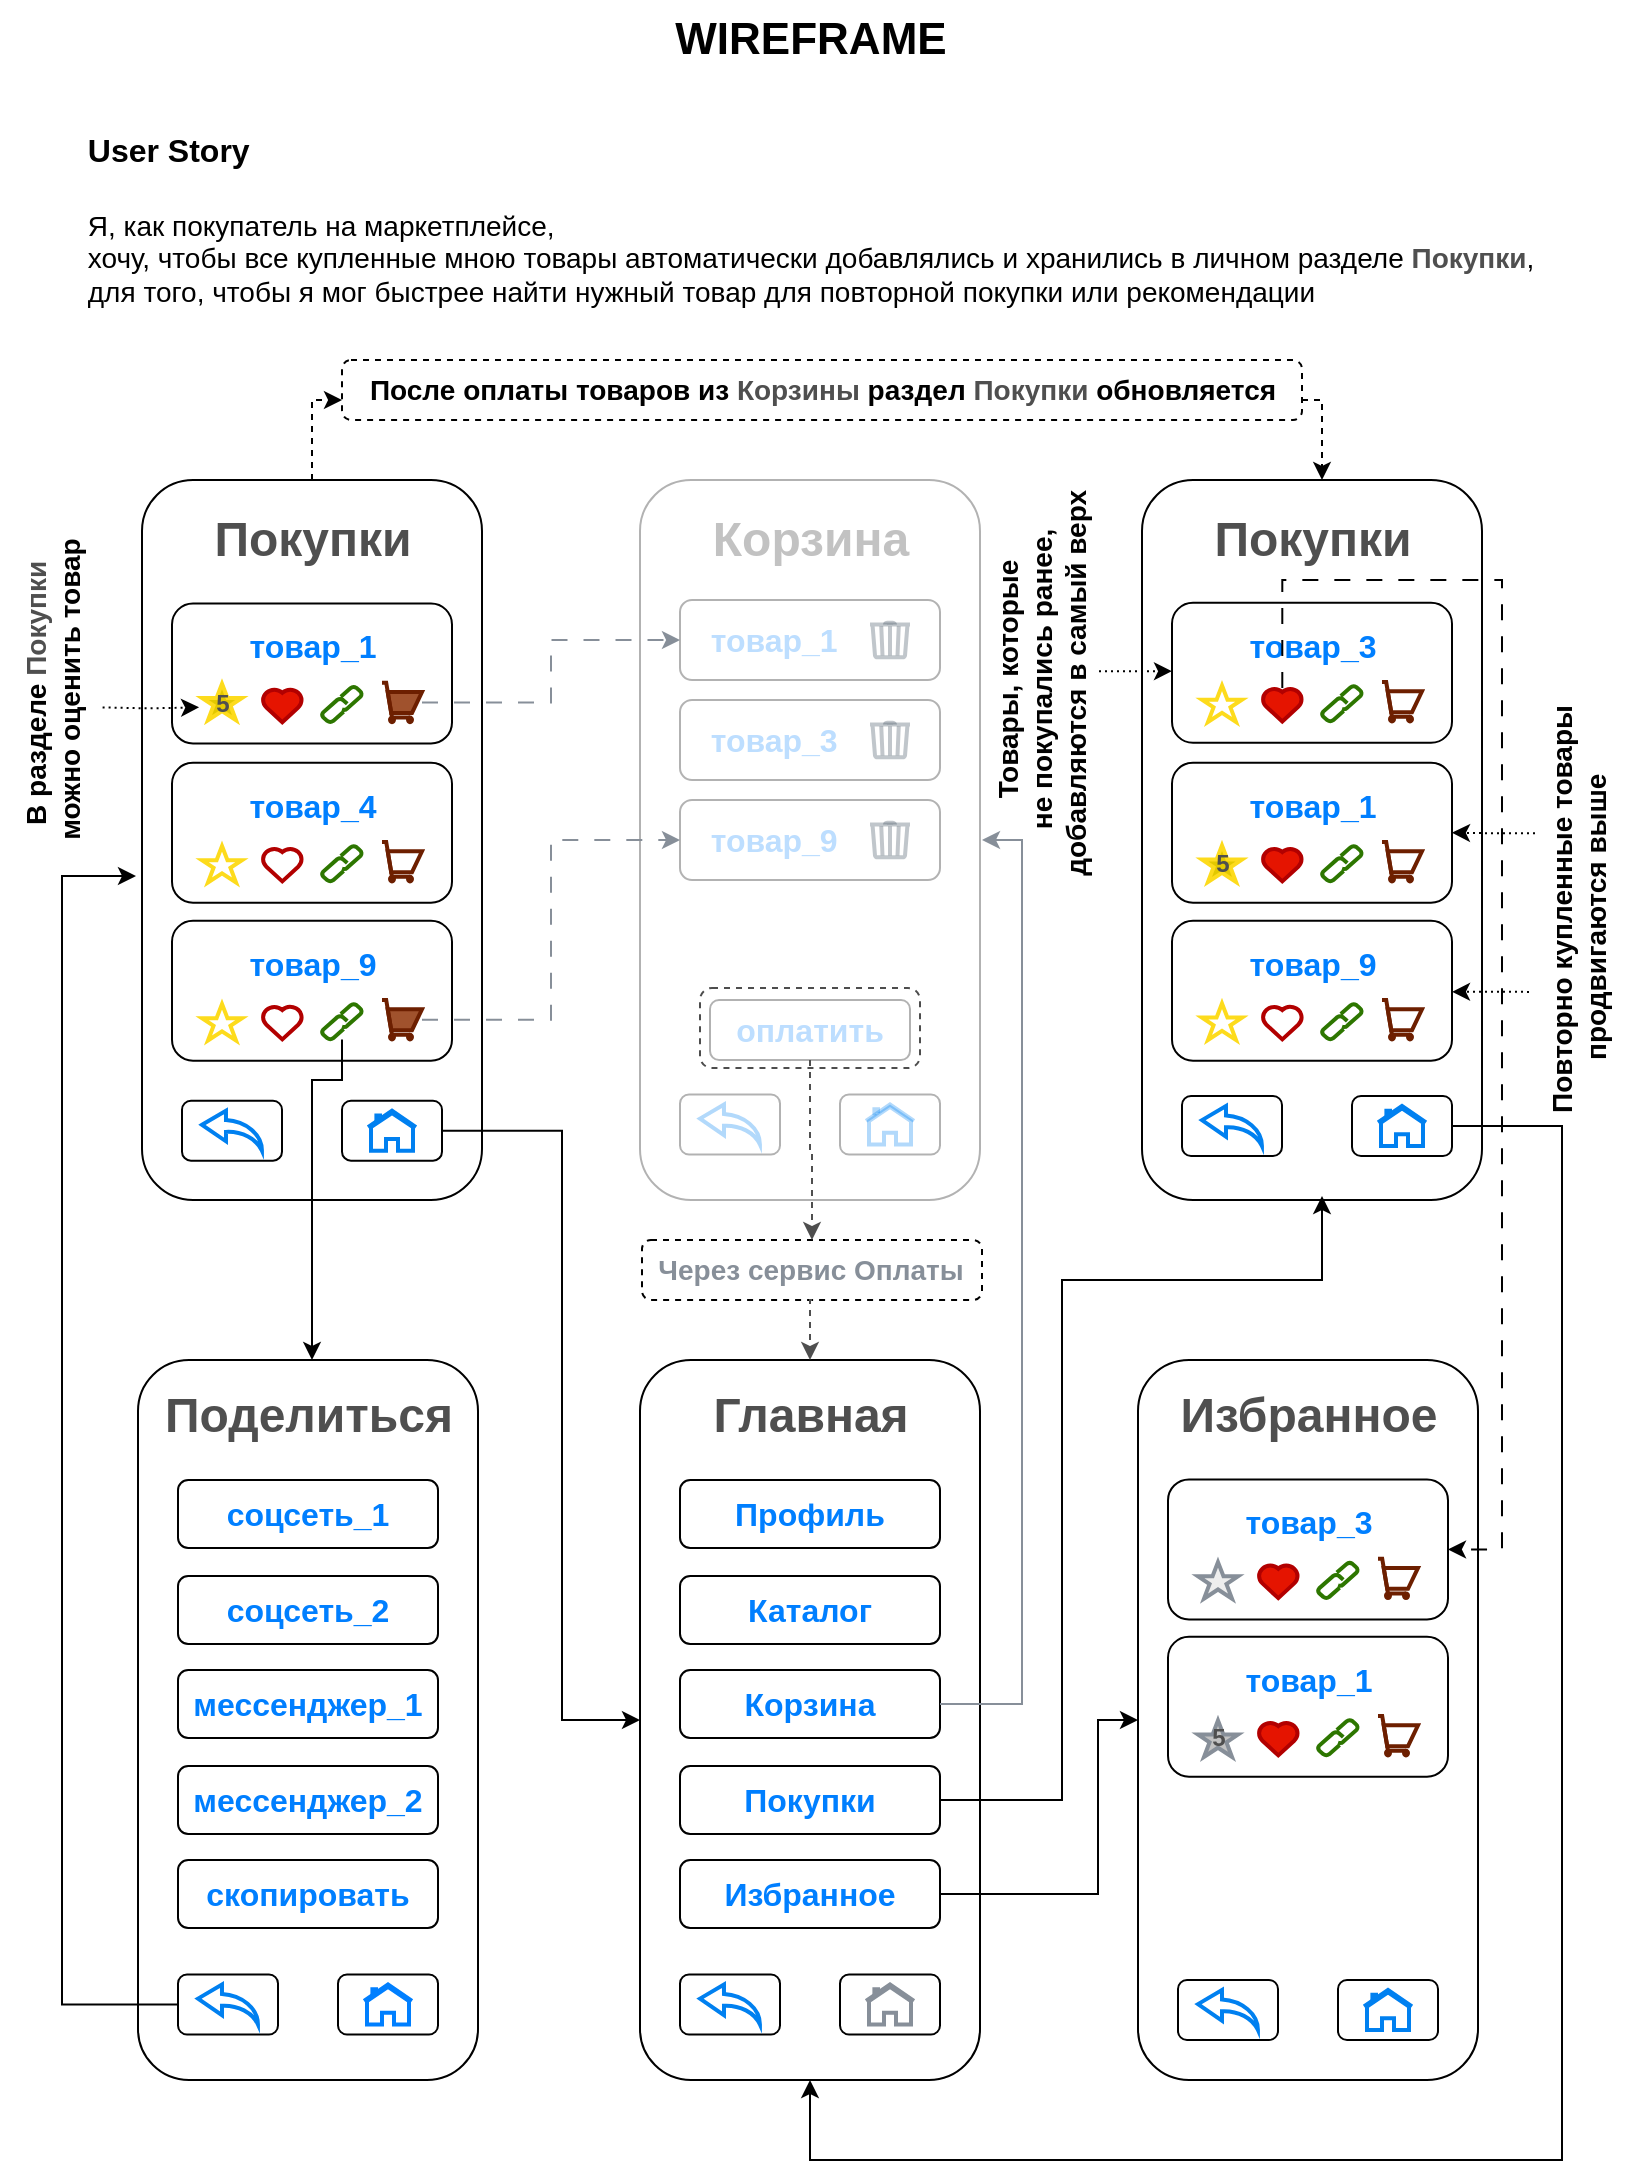 <mxfile version="24.7.17">
  <diagram name="Страница — 1" id="m0oTRbkZFkC00hhJA9YK">
    <mxGraphModel dx="1193" dy="1962" grid="1" gridSize="10" guides="1" tooltips="1" connect="1" arrows="1" fold="1" page="1" pageScale="1" pageWidth="827" pageHeight="1169" math="0" shadow="0">
      <root>
        <mxCell id="0" />
        <mxCell id="1" parent="0" />
        <mxCell id="jrZ7XB1-wAAe-d6OG5qt-242" value="" style="rounded=1;whiteSpace=wrap;html=1;dashed=1;" vertex="1" parent="1">
          <mxGeometry x="330" y="-530" width="170" height="30" as="geometry" />
        </mxCell>
        <mxCell id="1zE7--B8gmnd__9OY-mV-59" value="" style="group;strokeWidth=2;" parent="1" vertex="1" connectable="0">
          <mxGeometry x="80.0" y="-910" width="170" height="360" as="geometry" />
        </mxCell>
        <mxCell id="jrZ7XB1-wAAe-d6OG5qt-86" value="" style="group" vertex="1" connectable="0" parent="1zE7--B8gmnd__9OY-mV-59">
          <mxGeometry width="170" height="360" as="geometry" />
        </mxCell>
        <mxCell id="JTxMD57BZDx9iJpPwKIt-2" value="" style="rounded=1;whiteSpace=wrap;html=1;" parent="jrZ7XB1-wAAe-d6OG5qt-86" vertex="1">
          <mxGeometry width="170" height="360" as="geometry" />
        </mxCell>
        <mxCell id="1zE7--B8gmnd__9OY-mV-63" value="" style="group;" parent="jrZ7XB1-wAAe-d6OG5qt-86" vertex="1" connectable="0">
          <mxGeometry x="15" y="61.38" width="140" height="70.35" as="geometry" />
        </mxCell>
        <mxCell id="jrZ7XB1-wAAe-d6OG5qt-90" value="" style="group" vertex="1" connectable="0" parent="1zE7--B8gmnd__9OY-mV-63">
          <mxGeometry width="140" height="70.35" as="geometry" />
        </mxCell>
        <mxCell id="1zE7--B8gmnd__9OY-mV-64" value="&lt;div&gt;&lt;div&gt;&lt;b style=&quot;font-size: 16px;&quot;&gt;&lt;br&gt;&lt;/b&gt;&lt;/div&gt;&lt;/div&gt;" style="rounded=1;whiteSpace=wrap;html=1;" parent="jrZ7XB1-wAAe-d6OG5qt-90" vertex="1">
          <mxGeometry y="0.35" width="140" height="70.0" as="geometry" />
        </mxCell>
        <mxCell id="1zE7--B8gmnd__9OY-mV-65" value="" style="html=1;verticalLabelPosition=bottom;align=center;labelBackgroundColor=#ffffff;verticalAlign=top;strokeWidth=2;strokeColor=#6D1F00;shadow=0;dashed=0;shape=mxgraph.ios7.icons.shopping_cart;fillColor=#a0522d;fontColor=#ffffff;" parent="jrZ7XB1-wAAe-d6OG5qt-90" vertex="1">
          <mxGeometry x="105" y="40.0" width="20" height="19.7" as="geometry" />
        </mxCell>
        <mxCell id="1zE7--B8gmnd__9OY-mV-66" value="" style="html=1;verticalLabelPosition=bottom;align=center;labelBackgroundColor=#ffffff;verticalAlign=top;strokeWidth=2;strokeColor=#B20000;shadow=0;dashed=0;shape=mxgraph.ios7.icons.heart;fillColor=#e51400;fontColor=#ffffff;" parent="jrZ7XB1-wAAe-d6OG5qt-90" vertex="1">
          <mxGeometry x="45" y="42.95" width="20.3" height="16.75" as="geometry" />
        </mxCell>
        <mxCell id="1zE7--B8gmnd__9OY-mV-67" value="" style="html=1;verticalLabelPosition=bottom;align=center;labelBackgroundColor=#ffffff;verticalAlign=top;strokeWidth=2;strokeColor=#2D7600;shadow=0;dashed=0;shape=mxgraph.ios7.icons.link;fillColor=#60a917;fontColor=#ffffff;" parent="jrZ7XB1-wAAe-d6OG5qt-90" vertex="1">
          <mxGeometry x="75" y="41.98" width="20" height="17.72" as="geometry" />
        </mxCell>
        <mxCell id="1zE7--B8gmnd__9OY-mV-68" value="" style="html=1;verticalLabelPosition=bottom;align=center;labelBackgroundColor=#ffffff;verticalAlign=top;strokeWidth=2;strokeColor=#fddb1c;shadow=0;dashed=0;shape=mxgraph.ios7.icons.star;fillColor=#e3c800;fontColor=#000000;" parent="jrZ7XB1-wAAe-d6OG5qt-90" vertex="1">
          <mxGeometry x="15" y="40.47" width="20" height="18.26" as="geometry" />
        </mxCell>
        <mxCell id="1zE7--B8gmnd__9OY-mV-69" value="&lt;font color=&quot;#007fff&quot; style=&quot;font-size: 16px;&quot;&gt;товар_1&lt;/font&gt;" style="text;strokeColor=none;fillColor=none;html=1;fontSize=24;fontStyle=1;verticalAlign=middle;align=center;" parent="jrZ7XB1-wAAe-d6OG5qt-90" vertex="1">
          <mxGeometry x="20" width="100" height="40.0" as="geometry" />
        </mxCell>
        <mxCell id="jrZ7XB1-wAAe-d6OG5qt-179" value="&lt;b&gt;&lt;font color=&quot;#4f4f4f&quot;&gt;5&lt;/font&gt;&lt;/b&gt;" style="text;html=1;align=center;verticalAlign=middle;resizable=0;points=[];autosize=1;strokeColor=none;fillColor=none;" vertex="1" parent="jrZ7XB1-wAAe-d6OG5qt-90">
          <mxGeometry x="10.0" y="35.84" width="30" height="30" as="geometry" />
        </mxCell>
        <mxCell id="1zE7--B8gmnd__9OY-mV-49" value="&lt;font color=&quot;#4f4f4f&quot;&gt;Покупки&lt;/font&gt;" style="text;strokeColor=none;fillColor=none;html=1;fontSize=24;fontStyle=1;verticalAlign=middle;align=center;" parent="jrZ7XB1-wAAe-d6OG5qt-86" vertex="1">
          <mxGeometry x="35" y="10" width="100" height="40" as="geometry" />
        </mxCell>
        <mxCell id="1zE7--B8gmnd__9OY-mV-71" value="" style="group;" parent="jrZ7XB1-wAAe-d6OG5qt-86" vertex="1" connectable="0">
          <mxGeometry x="15" y="141" width="140" height="70.35" as="geometry" />
        </mxCell>
        <mxCell id="1zE7--B8gmnd__9OY-mV-72" value="&lt;div&gt;&lt;div&gt;&lt;b style=&quot;font-size: 16px;&quot;&gt;&lt;br&gt;&lt;/b&gt;&lt;/div&gt;&lt;/div&gt;" style="rounded=1;whiteSpace=wrap;html=1;" parent="1zE7--B8gmnd__9OY-mV-71" vertex="1">
          <mxGeometry y="0.35" width="140" height="70.0" as="geometry" />
        </mxCell>
        <mxCell id="1zE7--B8gmnd__9OY-mV-73" value="" style="html=1;verticalLabelPosition=bottom;align=center;labelBackgroundColor=#ffffff;verticalAlign=top;strokeWidth=2;strokeColor=#6D1F00;shadow=0;dashed=0;shape=mxgraph.ios7.icons.shopping_cart;fillColor=none;fontColor=#ffffff;" parent="1zE7--B8gmnd__9OY-mV-71" vertex="1">
          <mxGeometry x="105" y="40.0" width="20" height="19.7" as="geometry" />
        </mxCell>
        <mxCell id="1zE7--B8gmnd__9OY-mV-74" value="" style="html=1;verticalLabelPosition=bottom;align=center;labelBackgroundColor=#ffffff;verticalAlign=top;strokeWidth=2;strokeColor=#B20000;shadow=0;dashed=0;shape=mxgraph.ios7.icons.heart;fillColor=none;fontColor=#ffffff;" parent="1zE7--B8gmnd__9OY-mV-71" vertex="1">
          <mxGeometry x="45" y="42.95" width="20.3" height="16.75" as="geometry" />
        </mxCell>
        <mxCell id="1zE7--B8gmnd__9OY-mV-75" value="" style="html=1;verticalLabelPosition=bottom;align=center;labelBackgroundColor=#ffffff;verticalAlign=top;strokeWidth=2;strokeColor=#2D7600;shadow=0;dashed=0;shape=mxgraph.ios7.icons.link;fillColor=#60a917;fontColor=#ffffff;" parent="1zE7--B8gmnd__9OY-mV-71" vertex="1">
          <mxGeometry x="75" y="41.98" width="20" height="17.72" as="geometry" />
        </mxCell>
        <mxCell id="1zE7--B8gmnd__9OY-mV-77" value="&lt;font color=&quot;#007fff&quot; style=&quot;font-size: 16px;&quot;&gt;товар_4&lt;/font&gt;" style="text;strokeColor=none;fillColor=none;html=1;fontSize=24;fontStyle=1;verticalAlign=middle;align=center;" parent="1zE7--B8gmnd__9OY-mV-71" vertex="1">
          <mxGeometry x="20" width="100" height="40.0" as="geometry" />
        </mxCell>
        <mxCell id="1zE7--B8gmnd__9OY-mV-139" value="" style="html=1;verticalLabelPosition=bottom;align=center;labelBackgroundColor=#ffffff;verticalAlign=top;strokeWidth=2;strokeColor=#fddb1c;shadow=0;dashed=0;shape=mxgraph.ios7.icons.star;fillColor=none;fontColor=#000000;" parent="1zE7--B8gmnd__9OY-mV-71" vertex="1">
          <mxGeometry x="15" y="41.98" width="20" height="18.26" as="geometry" />
        </mxCell>
        <mxCell id="1zE7--B8gmnd__9OY-mV-182" value="" style="group;" parent="jrZ7XB1-wAAe-d6OG5qt-86" vertex="1" connectable="0">
          <mxGeometry x="15" y="220" width="140" height="70.35" as="geometry" />
        </mxCell>
        <mxCell id="1zE7--B8gmnd__9OY-mV-183" value="&lt;div&gt;&lt;div&gt;&lt;b style=&quot;font-size: 16px;&quot;&gt;&lt;br&gt;&lt;/b&gt;&lt;/div&gt;&lt;/div&gt;" style="rounded=1;whiteSpace=wrap;html=1;" parent="1zE7--B8gmnd__9OY-mV-182" vertex="1">
          <mxGeometry y="0.35" width="140" height="70.0" as="geometry" />
        </mxCell>
        <mxCell id="1zE7--B8gmnd__9OY-mV-184" value="" style="html=1;verticalLabelPosition=bottom;align=center;labelBackgroundColor=#ffffff;verticalAlign=top;strokeWidth=2;strokeColor=#6D1F00;shadow=0;dashed=0;shape=mxgraph.ios7.icons.shopping_cart;fillColor=#a0522d;fontColor=#ffffff;" parent="1zE7--B8gmnd__9OY-mV-182" vertex="1">
          <mxGeometry x="105" y="40.0" width="20" height="19.7" as="geometry" />
        </mxCell>
        <mxCell id="1zE7--B8gmnd__9OY-mV-185" value="" style="html=1;verticalLabelPosition=bottom;align=center;labelBackgroundColor=#ffffff;verticalAlign=top;strokeWidth=2;strokeColor=#B20000;shadow=0;dashed=0;shape=mxgraph.ios7.icons.heart;fillColor=none;fontColor=#ffffff;" parent="1zE7--B8gmnd__9OY-mV-182" vertex="1">
          <mxGeometry x="45" y="42.95" width="20.3" height="16.75" as="geometry" />
        </mxCell>
        <mxCell id="1zE7--B8gmnd__9OY-mV-186" value="" style="html=1;verticalLabelPosition=bottom;align=center;labelBackgroundColor=#ffffff;verticalAlign=top;strokeWidth=2;strokeColor=#2D7600;shadow=0;dashed=0;shape=mxgraph.ios7.icons.link;fillColor=#60a917;fontColor=#ffffff;gradientColor=none;" parent="1zE7--B8gmnd__9OY-mV-182" vertex="1">
          <mxGeometry x="75" y="41.98" width="20" height="17.72" as="geometry" />
        </mxCell>
        <mxCell id="1zE7--B8gmnd__9OY-mV-187" value="&lt;font color=&quot;#007fff&quot; style=&quot;font-size: 16px;&quot;&gt;товар_9&lt;/font&gt;" style="text;strokeColor=none;fillColor=none;html=1;fontSize=24;fontStyle=1;verticalAlign=middle;align=center;" parent="1zE7--B8gmnd__9OY-mV-182" vertex="1">
          <mxGeometry x="20" width="100" height="40.0" as="geometry" />
        </mxCell>
        <mxCell id="1zE7--B8gmnd__9OY-mV-188" value="" style="html=1;verticalLabelPosition=bottom;align=center;labelBackgroundColor=#ffffff;verticalAlign=top;strokeWidth=2;strokeColor=#fddb1c;shadow=0;dashed=0;shape=mxgraph.ios7.icons.star;fillColor=none;fontColor=#000000;" parent="1zE7--B8gmnd__9OY-mV-182" vertex="1">
          <mxGeometry x="15" y="41.98" width="20" height="18.26" as="geometry" />
        </mxCell>
        <mxCell id="1zE7--B8gmnd__9OY-mV-53" value="" style="group;" parent="jrZ7XB1-wAAe-d6OG5qt-86" vertex="1" connectable="0">
          <mxGeometry x="20.0" y="300.35" width="50" height="40" as="geometry" />
        </mxCell>
        <mxCell id="1zE7--B8gmnd__9OY-mV-54" value="" style="rounded=1;whiteSpace=wrap;html=1;" parent="1zE7--B8gmnd__9OY-mV-53" vertex="1">
          <mxGeometry y="10" width="50" height="30" as="geometry" />
        </mxCell>
        <mxCell id="1zE7--B8gmnd__9OY-mV-55" value="" style="html=1;verticalLabelPosition=bottom;align=center;labelBackgroundColor=#ffffff;verticalAlign=top;strokeWidth=2;strokeColor=#0080F0;shadow=0;dashed=0;shape=mxgraph.ios7.icons.back;" parent="1zE7--B8gmnd__9OY-mV-53" vertex="1">
          <mxGeometry x="10" y="15" width="30" height="20" as="geometry" />
        </mxCell>
        <mxCell id="1zE7--B8gmnd__9OY-mV-56" value="" style="group;" parent="jrZ7XB1-wAAe-d6OG5qt-86" vertex="1" connectable="0">
          <mxGeometry x="100.0" y="300.35" width="50" height="40" as="geometry" />
        </mxCell>
        <mxCell id="1zE7--B8gmnd__9OY-mV-57" value="" style="rounded=1;whiteSpace=wrap;html=1;" parent="1zE7--B8gmnd__9OY-mV-56" vertex="1">
          <mxGeometry y="10" width="50" height="30" as="geometry" />
        </mxCell>
        <mxCell id="1zE7--B8gmnd__9OY-mV-58" value="" style="html=1;verticalLabelPosition=bottom;align=center;labelBackgroundColor=#ffffff;verticalAlign=top;strokeWidth=2;strokeColor=#0080F0;shadow=0;dashed=0;shape=mxgraph.ios7.icons.home;" parent="1zE7--B8gmnd__9OY-mV-56" vertex="1">
          <mxGeometry x="13" y="15" width="24" height="20" as="geometry" />
        </mxCell>
        <mxCell id="1zE7--B8gmnd__9OY-mV-79" value="" style="group;strokeWidth=2;" parent="1" vertex="1" connectable="0">
          <mxGeometry x="578" y="-470" width="170" height="360" as="geometry" />
        </mxCell>
        <mxCell id="1zE7--B8gmnd__9OY-mV-80" value="" style="rounded=1;whiteSpace=wrap;html=1;" parent="1zE7--B8gmnd__9OY-mV-79" vertex="1">
          <mxGeometry width="170" height="360" as="geometry" />
        </mxCell>
        <mxCell id="1zE7--B8gmnd__9OY-mV-88" value="&lt;font color=&quot;#4f4f4f&quot;&gt;Избранное&lt;/font&gt;" style="text;strokeColor=none;fillColor=none;html=1;fontSize=24;fontStyle=1;verticalAlign=middle;align=center;" parent="1zE7--B8gmnd__9OY-mV-79" vertex="1">
          <mxGeometry x="35" y="8" width="100" height="40" as="geometry" />
        </mxCell>
        <mxCell id="1zE7--B8gmnd__9OY-mV-96" value="" style="group" parent="1zE7--B8gmnd__9OY-mV-79" vertex="1" connectable="0">
          <mxGeometry x="20" y="300" width="50" height="40" as="geometry" />
        </mxCell>
        <mxCell id="1zE7--B8gmnd__9OY-mV-97" value="" style="rounded=1;whiteSpace=wrap;html=1;" parent="1zE7--B8gmnd__9OY-mV-96" vertex="1">
          <mxGeometry y="10" width="50" height="30" as="geometry" />
        </mxCell>
        <mxCell id="1zE7--B8gmnd__9OY-mV-98" value="" style="html=1;verticalLabelPosition=bottom;align=center;labelBackgroundColor=#ffffff;verticalAlign=top;strokeWidth=2;strokeColor=#0080F0;shadow=0;dashed=0;shape=mxgraph.ios7.icons.back;" parent="1zE7--B8gmnd__9OY-mV-96" vertex="1">
          <mxGeometry x="10" y="15" width="30" height="20" as="geometry" />
        </mxCell>
        <mxCell id="1zE7--B8gmnd__9OY-mV-99" value="" style="group" parent="1zE7--B8gmnd__9OY-mV-79" vertex="1" connectable="0">
          <mxGeometry x="100" y="300" width="50" height="40" as="geometry" />
        </mxCell>
        <mxCell id="1zE7--B8gmnd__9OY-mV-100" value="" style="rounded=1;whiteSpace=wrap;html=1;" parent="1zE7--B8gmnd__9OY-mV-99" vertex="1">
          <mxGeometry y="10" width="50" height="30" as="geometry" />
        </mxCell>
        <mxCell id="1zE7--B8gmnd__9OY-mV-101" value="" style="html=1;verticalLabelPosition=bottom;align=center;labelBackgroundColor=#ffffff;verticalAlign=top;strokeWidth=2;strokeColor=#0080F0;shadow=0;dashed=0;shape=mxgraph.ios7.icons.home;" parent="1zE7--B8gmnd__9OY-mV-99" vertex="1">
          <mxGeometry x="13" y="15" width="24" height="20" as="geometry" />
        </mxCell>
        <mxCell id="1zE7--B8gmnd__9OY-mV-149" value="" style="group" parent="1zE7--B8gmnd__9OY-mV-79" vertex="1" connectable="0">
          <mxGeometry x="15" y="59.35" width="140" height="70.35" as="geometry" />
        </mxCell>
        <mxCell id="1zE7--B8gmnd__9OY-mV-150" value="&lt;div&gt;&lt;div&gt;&lt;b style=&quot;font-size: 16px;&quot;&gt;&lt;br&gt;&lt;/b&gt;&lt;/div&gt;&lt;/div&gt;" style="rounded=1;whiteSpace=wrap;html=1;" parent="1zE7--B8gmnd__9OY-mV-149" vertex="1">
          <mxGeometry y="0.35" width="140" height="70.0" as="geometry" />
        </mxCell>
        <mxCell id="1zE7--B8gmnd__9OY-mV-151" value="" style="html=1;verticalLabelPosition=bottom;align=center;labelBackgroundColor=#ffffff;verticalAlign=top;strokeWidth=2;strokeColor=#6D1F00;shadow=0;dashed=0;shape=mxgraph.ios7.icons.shopping_cart;fillColor=none;fontColor=#ffffff;" parent="1zE7--B8gmnd__9OY-mV-149" vertex="1">
          <mxGeometry x="105" y="40.0" width="20" height="19.7" as="geometry" />
        </mxCell>
        <mxCell id="1zE7--B8gmnd__9OY-mV-152" value="" style="html=1;verticalLabelPosition=bottom;align=center;labelBackgroundColor=#ffffff;verticalAlign=top;strokeWidth=2;strokeColor=#B20000;shadow=0;dashed=0;shape=mxgraph.ios7.icons.heart;fillColor=#e51400;fontColor=#ffffff;" parent="1zE7--B8gmnd__9OY-mV-149" vertex="1">
          <mxGeometry x="45" y="42.95" width="20.3" height="16.75" as="geometry" />
        </mxCell>
        <mxCell id="1zE7--B8gmnd__9OY-mV-153" value="" style="html=1;verticalLabelPosition=bottom;align=center;labelBackgroundColor=#ffffff;verticalAlign=top;strokeWidth=2;strokeColor=#2D7600;shadow=0;dashed=0;shape=mxgraph.ios7.icons.link;fillColor=#60a917;fontColor=#ffffff;" parent="1zE7--B8gmnd__9OY-mV-149" vertex="1">
          <mxGeometry x="75" y="41.98" width="20" height="17.72" as="geometry" />
        </mxCell>
        <mxCell id="1zE7--B8gmnd__9OY-mV-154" value="&lt;font color=&quot;#007fff&quot; style=&quot;font-size: 16px;&quot;&gt;товар_3&lt;/font&gt;" style="text;strokeColor=none;fillColor=none;html=1;fontSize=24;fontStyle=1;verticalAlign=middle;align=center;" parent="1zE7--B8gmnd__9OY-mV-149" vertex="1">
          <mxGeometry x="20" width="100" height="40.0" as="geometry" />
        </mxCell>
        <mxCell id="1zE7--B8gmnd__9OY-mV-155" value="" style="html=1;verticalLabelPosition=bottom;align=center;labelBackgroundColor=#ffffff;verticalAlign=top;strokeWidth=2;strokeColor=#878F99;shadow=0;dashed=0;shape=mxgraph.ios7.icons.star;fillColor=#eeeeee;" parent="1zE7--B8gmnd__9OY-mV-149" vertex="1">
          <mxGeometry x="15" y="41.71" width="20" height="18.26" as="geometry" />
        </mxCell>
        <mxCell id="jrZ7XB1-wAAe-d6OG5qt-44" value="" style="group" vertex="1" connectable="0" parent="1zE7--B8gmnd__9OY-mV-79">
          <mxGeometry x="15" y="138" width="140" height="70.35" as="geometry" />
        </mxCell>
        <mxCell id="jrZ7XB1-wAAe-d6OG5qt-45" value="&lt;div&gt;&lt;div&gt;&lt;b style=&quot;font-size: 16px;&quot;&gt;&lt;br&gt;&lt;/b&gt;&lt;/div&gt;&lt;/div&gt;" style="rounded=1;whiteSpace=wrap;html=1;" vertex="1" parent="jrZ7XB1-wAAe-d6OG5qt-44">
          <mxGeometry y="0.35" width="140" height="70.0" as="geometry" />
        </mxCell>
        <mxCell id="jrZ7XB1-wAAe-d6OG5qt-46" value="" style="html=1;verticalLabelPosition=bottom;align=center;labelBackgroundColor=#ffffff;verticalAlign=top;strokeWidth=2;strokeColor=#6D1F00;shadow=0;dashed=0;shape=mxgraph.ios7.icons.shopping_cart;fillColor=none;fontColor=#ffffff;" vertex="1" parent="jrZ7XB1-wAAe-d6OG5qt-44">
          <mxGeometry x="105" y="40.0" width="20" height="19.7" as="geometry" />
        </mxCell>
        <mxCell id="jrZ7XB1-wAAe-d6OG5qt-47" value="" style="html=1;verticalLabelPosition=bottom;align=center;labelBackgroundColor=#ffffff;verticalAlign=top;strokeWidth=2;strokeColor=#B20000;shadow=0;dashed=0;shape=mxgraph.ios7.icons.heart;fillColor=#e51400;fontColor=#ffffff;" vertex="1" parent="jrZ7XB1-wAAe-d6OG5qt-44">
          <mxGeometry x="45" y="42.95" width="20.3" height="16.75" as="geometry" />
        </mxCell>
        <mxCell id="jrZ7XB1-wAAe-d6OG5qt-48" value="" style="html=1;verticalLabelPosition=bottom;align=center;labelBackgroundColor=#ffffff;verticalAlign=top;strokeWidth=2;strokeColor=#2D7600;shadow=0;dashed=0;shape=mxgraph.ios7.icons.link;fillColor=#60a917;fontColor=#ffffff;" vertex="1" parent="jrZ7XB1-wAAe-d6OG5qt-44">
          <mxGeometry x="75" y="41.98" width="20" height="17.72" as="geometry" />
        </mxCell>
        <mxCell id="jrZ7XB1-wAAe-d6OG5qt-49" value="&lt;font color=&quot;#007fff&quot; style=&quot;font-size: 16px;&quot;&gt;товар_1&lt;/font&gt;" style="text;strokeColor=none;fillColor=none;html=1;fontSize=24;fontStyle=1;verticalAlign=middle;align=center;" vertex="1" parent="jrZ7XB1-wAAe-d6OG5qt-44">
          <mxGeometry x="20" width="100" height="40.0" as="geometry" />
        </mxCell>
        <mxCell id="jrZ7XB1-wAAe-d6OG5qt-56" value="" style="html=1;verticalLabelPosition=bottom;align=center;labelBackgroundColor=#ffffff;verticalAlign=top;strokeWidth=2;strokeColor=#878F99;shadow=0;dashed=0;shape=mxgraph.ios7.icons.star;fillColor=#C2C2C2;" vertex="1" parent="jrZ7XB1-wAAe-d6OG5qt-44">
          <mxGeometry x="15" y="42.2" width="20" height="18.26" as="geometry" />
        </mxCell>
        <mxCell id="jrZ7XB1-wAAe-d6OG5qt-184" value="&lt;b&gt;&lt;font color=&quot;#4f4f4f&quot;&gt;5&lt;/font&gt;&lt;/b&gt;" style="text;html=1;align=center;verticalAlign=middle;resizable=0;points=[];autosize=1;strokeColor=none;fillColor=none;" vertex="1" parent="jrZ7XB1-wAAe-d6OG5qt-44">
          <mxGeometry x="10" y="36.33" width="30" height="30" as="geometry" />
        </mxCell>
        <mxCell id="1zE7--B8gmnd__9OY-mV-116" value="" style="group;strokeWidth=2;" parent="1" vertex="1" connectable="0">
          <mxGeometry x="580.0" y="-910" width="170" height="360" as="geometry" />
        </mxCell>
        <mxCell id="1zE7--B8gmnd__9OY-mV-117" value="" style="rounded=1;whiteSpace=wrap;html=1;" parent="1zE7--B8gmnd__9OY-mV-116" vertex="1">
          <mxGeometry width="170" height="360" as="geometry" />
        </mxCell>
        <mxCell id="1zE7--B8gmnd__9OY-mV-118" value="" style="group" parent="1zE7--B8gmnd__9OY-mV-116" vertex="1" connectable="0">
          <mxGeometry x="15" y="141" width="140" height="70.35" as="geometry" />
        </mxCell>
        <mxCell id="1zE7--B8gmnd__9OY-mV-119" value="&lt;div&gt;&lt;div&gt;&lt;b style=&quot;font-size: 16px;&quot;&gt;&lt;br&gt;&lt;/b&gt;&lt;/div&gt;&lt;/div&gt;" style="rounded=1;whiteSpace=wrap;html=1;" parent="1zE7--B8gmnd__9OY-mV-118" vertex="1">
          <mxGeometry y="0.35" width="140" height="70.0" as="geometry" />
        </mxCell>
        <mxCell id="1zE7--B8gmnd__9OY-mV-120" value="" style="html=1;verticalLabelPosition=bottom;align=center;labelBackgroundColor=#ffffff;verticalAlign=top;strokeWidth=2;strokeColor=#6D1F00;shadow=0;dashed=0;shape=mxgraph.ios7.icons.shopping_cart;fillColor=none;fontColor=#ffffff;" parent="1zE7--B8gmnd__9OY-mV-118" vertex="1">
          <mxGeometry x="105" y="40.0" width="20" height="19.7" as="geometry" />
        </mxCell>
        <mxCell id="1zE7--B8gmnd__9OY-mV-121" value="" style="html=1;verticalLabelPosition=bottom;align=center;labelBackgroundColor=#ffffff;verticalAlign=top;strokeWidth=2;strokeColor=#B20000;shadow=0;dashed=0;shape=mxgraph.ios7.icons.heart;fillColor=#e51400;fontColor=#ffffff;" parent="1zE7--B8gmnd__9OY-mV-118" vertex="1">
          <mxGeometry x="45" y="42.95" width="20.3" height="16.75" as="geometry" />
        </mxCell>
        <mxCell id="1zE7--B8gmnd__9OY-mV-122" value="" style="html=1;verticalLabelPosition=bottom;align=center;labelBackgroundColor=#ffffff;verticalAlign=top;strokeWidth=2;strokeColor=#2D7600;shadow=0;dashed=0;shape=mxgraph.ios7.icons.link;fillColor=#60a917;fontColor=#ffffff;" parent="1zE7--B8gmnd__9OY-mV-118" vertex="1">
          <mxGeometry x="75" y="41.98" width="20" height="17.72" as="geometry" />
        </mxCell>
        <mxCell id="1zE7--B8gmnd__9OY-mV-124" value="&lt;font color=&quot;#007fff&quot; style=&quot;font-size: 16px;&quot;&gt;товар_1&lt;/font&gt;" style="text;strokeColor=none;fillColor=none;html=1;fontSize=24;fontStyle=1;verticalAlign=middle;align=center;" parent="1zE7--B8gmnd__9OY-mV-118" vertex="1">
          <mxGeometry x="20" width="100" height="40.0" as="geometry" />
        </mxCell>
        <mxCell id="1zE7--B8gmnd__9OY-mV-140" value="" style="html=1;verticalLabelPosition=bottom;align=center;labelBackgroundColor=#ffffff;verticalAlign=top;strokeWidth=2;strokeColor=#fddb1c;shadow=0;dashed=0;shape=mxgraph.ios7.icons.star;fillColor=#e3c800;fontColor=#000000;" parent="1zE7--B8gmnd__9OY-mV-118" vertex="1">
          <mxGeometry x="15" y="41.71" width="20" height="18.26" as="geometry" />
        </mxCell>
        <mxCell id="jrZ7XB1-wAAe-d6OG5qt-185" value="&lt;b&gt;&lt;font color=&quot;#4f4f4f&quot;&gt;5&lt;/font&gt;&lt;/b&gt;" style="text;html=1;align=center;verticalAlign=middle;resizable=0;points=[];autosize=1;strokeColor=none;fillColor=none;" vertex="1" parent="1zE7--B8gmnd__9OY-mV-118">
          <mxGeometry x="10.0" y="36.33" width="30" height="30" as="geometry" />
        </mxCell>
        <mxCell id="1zE7--B8gmnd__9OY-mV-125" value="&lt;font color=&quot;#4f4f4f&quot;&gt;Покупки&lt;/font&gt;" style="text;strokeColor=none;fillColor=none;html=1;fontSize=24;fontStyle=1;verticalAlign=middle;align=center;" parent="1zE7--B8gmnd__9OY-mV-116" vertex="1">
          <mxGeometry x="35" y="10" width="100" height="40" as="geometry" />
        </mxCell>
        <mxCell id="1zE7--B8gmnd__9OY-mV-126" value="" style="group" parent="1zE7--B8gmnd__9OY-mV-116" vertex="1" connectable="0">
          <mxGeometry x="15" y="220" width="140" height="70.35" as="geometry" />
        </mxCell>
        <mxCell id="1zE7--B8gmnd__9OY-mV-127" value="&lt;div&gt;&lt;div&gt;&lt;b style=&quot;font-size: 16px;&quot;&gt;&lt;br&gt;&lt;/b&gt;&lt;/div&gt;&lt;/div&gt;" style="rounded=1;whiteSpace=wrap;html=1;" parent="1zE7--B8gmnd__9OY-mV-126" vertex="1">
          <mxGeometry y="0.35" width="140" height="70.0" as="geometry" />
        </mxCell>
        <mxCell id="1zE7--B8gmnd__9OY-mV-128" value="" style="html=1;verticalLabelPosition=bottom;align=center;labelBackgroundColor=#ffffff;verticalAlign=top;strokeWidth=2;strokeColor=#6D1F00;shadow=0;dashed=0;shape=mxgraph.ios7.icons.shopping_cart;fillColor=none;fontColor=#ffffff;" parent="1zE7--B8gmnd__9OY-mV-126" vertex="1">
          <mxGeometry x="105" y="40.0" width="20" height="19.7" as="geometry" />
        </mxCell>
        <mxCell id="1zE7--B8gmnd__9OY-mV-129" value="" style="html=1;verticalLabelPosition=bottom;align=center;labelBackgroundColor=#ffffff;verticalAlign=top;strokeWidth=2;strokeColor=#B20000;shadow=0;dashed=0;shape=mxgraph.ios7.icons.heart;fillColor=none;fontColor=#ffffff;" parent="1zE7--B8gmnd__9OY-mV-126" vertex="1">
          <mxGeometry x="45" y="42.95" width="20.3" height="16.75" as="geometry" />
        </mxCell>
        <mxCell id="1zE7--B8gmnd__9OY-mV-130" value="" style="html=1;verticalLabelPosition=bottom;align=center;labelBackgroundColor=#ffffff;verticalAlign=top;strokeWidth=2;strokeColor=#2D7600;shadow=0;dashed=0;shape=mxgraph.ios7.icons.link;fillColor=#60a917;fontColor=#ffffff;" parent="1zE7--B8gmnd__9OY-mV-126" vertex="1">
          <mxGeometry x="75" y="41.98" width="20" height="17.72" as="geometry" />
        </mxCell>
        <mxCell id="1zE7--B8gmnd__9OY-mV-132" value="&lt;font color=&quot;#007fff&quot; style=&quot;font-size: 16px;&quot;&gt;товар_9&lt;/font&gt;" style="text;strokeColor=none;fillColor=none;html=1;fontSize=24;fontStyle=1;verticalAlign=middle;align=center;" parent="1zE7--B8gmnd__9OY-mV-126" vertex="1">
          <mxGeometry x="20" width="100" height="40.0" as="geometry" />
        </mxCell>
        <mxCell id="1zE7--B8gmnd__9OY-mV-141" value="" style="html=1;verticalLabelPosition=bottom;align=center;labelBackgroundColor=#ffffff;verticalAlign=top;strokeWidth=2;strokeColor=#fddb1c;shadow=0;dashed=0;shape=mxgraph.ios7.icons.star;fillColor=none;fontColor=#000000;" parent="1zE7--B8gmnd__9OY-mV-126" vertex="1">
          <mxGeometry x="15" y="41.71" width="20" height="18.26" as="geometry" />
        </mxCell>
        <mxCell id="1zE7--B8gmnd__9OY-mV-157" value="" style="group" parent="1zE7--B8gmnd__9OY-mV-116" vertex="1" connectable="0">
          <mxGeometry x="15" y="61.03" width="140" height="70.35" as="geometry" />
        </mxCell>
        <mxCell id="jrZ7XB1-wAAe-d6OG5qt-89" value="" style="group" vertex="1" connectable="0" parent="1zE7--B8gmnd__9OY-mV-157">
          <mxGeometry width="140" height="70.35" as="geometry" />
        </mxCell>
        <mxCell id="1zE7--B8gmnd__9OY-mV-158" value="&lt;div&gt;&lt;div&gt;&lt;b style=&quot;font-size: 16px;&quot;&gt;&lt;br&gt;&lt;/b&gt;&lt;/div&gt;&lt;/div&gt;" style="rounded=1;whiteSpace=wrap;html=1;" parent="jrZ7XB1-wAAe-d6OG5qt-89" vertex="1">
          <mxGeometry y="0.35" width="140" height="70.0" as="geometry" />
        </mxCell>
        <mxCell id="1zE7--B8gmnd__9OY-mV-159" value="" style="html=1;verticalLabelPosition=bottom;align=center;labelBackgroundColor=#ffffff;verticalAlign=top;strokeWidth=2;strokeColor=#6D1F00;shadow=0;dashed=0;shape=mxgraph.ios7.icons.shopping_cart;fillColor=none;fontColor=#ffffff;" parent="jrZ7XB1-wAAe-d6OG5qt-89" vertex="1">
          <mxGeometry x="105" y="40.0" width="20" height="19.7" as="geometry" />
        </mxCell>
        <mxCell id="1zE7--B8gmnd__9OY-mV-160" value="" style="html=1;verticalLabelPosition=bottom;align=center;labelBackgroundColor=#ffffff;verticalAlign=top;strokeWidth=2;strokeColor=#B20000;shadow=0;dashed=0;shape=mxgraph.ios7.icons.heart;fillColor=#e51400;fontColor=#ffffff;" parent="jrZ7XB1-wAAe-d6OG5qt-89" vertex="1">
          <mxGeometry x="45" y="42.95" width="20.3" height="16.75" as="geometry" />
        </mxCell>
        <mxCell id="1zE7--B8gmnd__9OY-mV-161" value="" style="html=1;verticalLabelPosition=bottom;align=center;labelBackgroundColor=#ffffff;verticalAlign=top;strokeWidth=2;strokeColor=#2D7600;shadow=0;dashed=0;shape=mxgraph.ios7.icons.link;fillColor=#60a917;fontColor=#ffffff;" parent="jrZ7XB1-wAAe-d6OG5qt-89" vertex="1">
          <mxGeometry x="75" y="41.98" width="20" height="17.72" as="geometry" />
        </mxCell>
        <mxCell id="1zE7--B8gmnd__9OY-mV-162" value="&lt;font color=&quot;#007fff&quot; style=&quot;font-size: 16px;&quot;&gt;товар_3&lt;/font&gt;" style="text;strokeColor=none;fillColor=none;html=1;fontSize=24;fontStyle=1;verticalAlign=middle;align=center;" parent="jrZ7XB1-wAAe-d6OG5qt-89" vertex="1">
          <mxGeometry x="20" width="100" height="40.0" as="geometry" />
        </mxCell>
        <mxCell id="1zE7--B8gmnd__9OY-mV-163" value="" style="html=1;verticalLabelPosition=bottom;align=center;labelBackgroundColor=#ffffff;verticalAlign=top;strokeWidth=2;strokeColor=#fddb1c;shadow=0;dashed=0;shape=mxgraph.ios7.icons.star;fillColor=none;fontColor=#000000;" parent="jrZ7XB1-wAAe-d6OG5qt-89" vertex="1">
          <mxGeometry x="15" y="41.71" width="20" height="18.26" as="geometry" />
        </mxCell>
        <mxCell id="1zE7--B8gmnd__9OY-mV-133" value="" style="group" parent="1zE7--B8gmnd__9OY-mV-116" vertex="1" connectable="0">
          <mxGeometry x="20" y="298" width="50" height="40" as="geometry" />
        </mxCell>
        <mxCell id="1zE7--B8gmnd__9OY-mV-134" value="" style="rounded=1;whiteSpace=wrap;html=1;" parent="1zE7--B8gmnd__9OY-mV-133" vertex="1">
          <mxGeometry y="10" width="50" height="30" as="geometry" />
        </mxCell>
        <mxCell id="1zE7--B8gmnd__9OY-mV-135" value="" style="html=1;verticalLabelPosition=bottom;align=center;labelBackgroundColor=#ffffff;verticalAlign=top;strokeWidth=2;strokeColor=#0080F0;shadow=0;dashed=0;shape=mxgraph.ios7.icons.back;" parent="1zE7--B8gmnd__9OY-mV-133" vertex="1">
          <mxGeometry x="10" y="15" width="30" height="20" as="geometry" />
        </mxCell>
        <mxCell id="1zE7--B8gmnd__9OY-mV-136" value="" style="group" parent="1zE7--B8gmnd__9OY-mV-116" vertex="1" connectable="0">
          <mxGeometry x="105" y="298" width="50" height="40" as="geometry" />
        </mxCell>
        <mxCell id="1zE7--B8gmnd__9OY-mV-137" value="" style="rounded=1;whiteSpace=wrap;html=1;" parent="1zE7--B8gmnd__9OY-mV-136" vertex="1">
          <mxGeometry y="10" width="50" height="30" as="geometry" />
        </mxCell>
        <mxCell id="1zE7--B8gmnd__9OY-mV-138" value="" style="html=1;verticalLabelPosition=bottom;align=center;labelBackgroundColor=#ffffff;verticalAlign=top;strokeWidth=2;strokeColor=#0080F0;shadow=0;dashed=0;shape=mxgraph.ios7.icons.home;" parent="1zE7--B8gmnd__9OY-mV-136" vertex="1">
          <mxGeometry x="13" y="15" width="24" height="20" as="geometry" />
        </mxCell>
        <mxCell id="jrZ7XB1-wAAe-d6OG5qt-71" value="&lt;div style=&quot;text-align: left;&quot;&gt;&lt;b style=&quot;font-size: 16px; background-color: initial;&quot;&gt;User Story&lt;/b&gt;&lt;/div&gt;&lt;div&gt;&lt;span style=&quot;font-size: 16px;&quot;&gt;&lt;b&gt;&lt;br&gt;&lt;/b&gt;&lt;/span&gt;&lt;div&gt;&lt;div style=&quot;text-align: left;&quot;&gt;&lt;span style=&quot;font-size: 14px;&quot;&gt;Я, как покупатель на маркетплейсе,&lt;/span&gt;&lt;/div&gt;&lt;div style=&quot;text-align: left;&quot;&gt;&lt;span style=&quot;font-size: 14px;&quot;&gt;хочу, чтобы все купленные мною товары автоматически добавлялись и хранились в личном разделе &lt;b&gt;&lt;font color=&quot;#4f4f4f&quot;&gt;Покупки&lt;/font&gt;&lt;/b&gt;,&lt;/span&gt;&lt;/div&gt;&lt;div style=&quot;text-align: left;&quot;&gt;&lt;span style=&quot;font-size: 14px;&quot;&gt;для того, чтобы я мог быстрее найти нужный товар для повторной покупки или рекомендации&lt;/span&gt;&lt;/div&gt;&lt;/div&gt;&lt;/div&gt;" style="text;html=1;align=center;verticalAlign=middle;resizable=0;points=[];autosize=1;strokeColor=none;fillColor=none;" vertex="1" parent="1">
          <mxGeometry x="39" y="-1090" width="750" height="100" as="geometry" />
        </mxCell>
        <mxCell id="jrZ7XB1-wAAe-d6OG5qt-77" value="&lt;b&gt;&lt;font style=&quot;font-size: 22px;&quot;&gt;WIREFRAME&lt;/font&gt;&lt;/b&gt;" style="text;html=1;align=center;verticalAlign=middle;resizable=0;points=[];autosize=1;strokeColor=none;fillColor=none;" vertex="1" parent="1">
          <mxGeometry x="334" y="-1150" width="160" height="40" as="geometry" />
        </mxCell>
        <mxCell id="jrZ7XB1-wAAe-d6OG5qt-153" value="" style="group;strokeWidth=2;" vertex="1" connectable="0" parent="1">
          <mxGeometry x="329" y="-470" width="170" height="360" as="geometry" />
        </mxCell>
        <mxCell id="jrZ7XB1-wAAe-d6OG5qt-126" value="" style="rounded=1;whiteSpace=wrap;html=1;align=center;" vertex="1" parent="jrZ7XB1-wAAe-d6OG5qt-153">
          <mxGeometry width="170" height="360" as="geometry" />
        </mxCell>
        <mxCell id="jrZ7XB1-wAAe-d6OG5qt-128" value="&lt;font color=&quot;#4f4f4f&quot;&gt;Главная&lt;/font&gt;" style="text;strokeColor=none;fillColor=none;html=1;fontSize=24;fontStyle=1;verticalAlign=middle;align=center;" vertex="1" parent="jrZ7XB1-wAAe-d6OG5qt-153">
          <mxGeometry x="35" y="8" width="100" height="40" as="geometry" />
        </mxCell>
        <mxCell id="jrZ7XB1-wAAe-d6OG5qt-129" value="" style="group" vertex="1" connectable="0" parent="jrZ7XB1-wAAe-d6OG5qt-153">
          <mxGeometry x="100" y="297.25" width="50" height="40" as="geometry" />
        </mxCell>
        <mxCell id="jrZ7XB1-wAAe-d6OG5qt-130" value="" style="rounded=1;whiteSpace=wrap;html=1;" vertex="1" parent="jrZ7XB1-wAAe-d6OG5qt-129">
          <mxGeometry y="10" width="50" height="30" as="geometry" />
        </mxCell>
        <mxCell id="jrZ7XB1-wAAe-d6OG5qt-131" value="" style="html=1;verticalLabelPosition=bottom;align=center;labelBackgroundColor=#ffffff;verticalAlign=top;strokeWidth=2;strokeColor=#878F99;shadow=0;dashed=0;shape=mxgraph.ios7.icons.home;" vertex="1" parent="jrZ7XB1-wAAe-d6OG5qt-129">
          <mxGeometry x="13" y="15" width="24" height="20" as="geometry" />
        </mxCell>
        <mxCell id="jrZ7XB1-wAAe-d6OG5qt-132" value="" style="group" vertex="1" connectable="0" parent="jrZ7XB1-wAAe-d6OG5qt-153">
          <mxGeometry x="20" y="297.25" width="50" height="40" as="geometry" />
        </mxCell>
        <mxCell id="jrZ7XB1-wAAe-d6OG5qt-133" value="" style="rounded=1;whiteSpace=wrap;html=1;" vertex="1" parent="jrZ7XB1-wAAe-d6OG5qt-132">
          <mxGeometry y="10" width="50" height="30" as="geometry" />
        </mxCell>
        <mxCell id="jrZ7XB1-wAAe-d6OG5qt-134" value="" style="html=1;verticalLabelPosition=bottom;align=center;labelBackgroundColor=#ffffff;verticalAlign=top;strokeWidth=2;strokeColor=#0080F0;shadow=0;dashed=0;shape=mxgraph.ios7.icons.back;" vertex="1" parent="jrZ7XB1-wAAe-d6OG5qt-132">
          <mxGeometry x="10" y="15" width="30" height="20" as="geometry" />
        </mxCell>
        <mxCell id="jrZ7XB1-wAAe-d6OG5qt-138" value="" style="group" vertex="1" connectable="0" parent="jrZ7XB1-wAAe-d6OG5qt-153">
          <mxGeometry x="20" y="108" width="130" height="34" as="geometry" />
        </mxCell>
        <mxCell id="jrZ7XB1-wAAe-d6OG5qt-139" value="&lt;span style=&quot;font-size: 16px;&quot;&gt;&lt;b&gt;&lt;font color=&quot;#007fff&quot;&gt;Каталог&lt;/font&gt;&lt;/b&gt;&lt;/span&gt;" style="rounded=1;whiteSpace=wrap;html=1;align=center;" vertex="1" parent="jrZ7XB1-wAAe-d6OG5qt-138">
          <mxGeometry width="130" height="34" as="geometry" />
        </mxCell>
        <mxCell id="jrZ7XB1-wAAe-d6OG5qt-151" value="&lt;span style=&quot;font-size: 16px;&quot;&gt;&lt;b&gt;&lt;font color=&quot;#007fff&quot;&gt;Профиль&lt;/font&gt;&lt;/b&gt;&lt;/span&gt;" style="rounded=1;whiteSpace=wrap;html=1;align=center;" vertex="1" parent="jrZ7XB1-wAAe-d6OG5qt-153">
          <mxGeometry x="20" y="60" width="130" height="34" as="geometry" />
        </mxCell>
        <mxCell id="jrZ7XB1-wAAe-d6OG5qt-150" value="&lt;span style=&quot;font-size: 16px;&quot;&gt;&lt;b&gt;&lt;font color=&quot;#007fff&quot;&gt;Избранное&lt;/font&gt;&lt;/b&gt;&lt;/span&gt;" style="rounded=1;whiteSpace=wrap;html=1;align=center;" vertex="1" parent="jrZ7XB1-wAAe-d6OG5qt-153">
          <mxGeometry x="20" y="250" width="130" height="34" as="geometry" />
        </mxCell>
        <mxCell id="jrZ7XB1-wAAe-d6OG5qt-149" value="&lt;span style=&quot;font-size: 16px;&quot;&gt;&lt;b&gt;&lt;font color=&quot;#007fff&quot;&gt;Покупки&lt;/font&gt;&lt;/b&gt;&lt;/span&gt;" style="rounded=1;whiteSpace=wrap;html=1;align=center;" vertex="1" parent="jrZ7XB1-wAAe-d6OG5qt-153">
          <mxGeometry x="20" y="203" width="130" height="34" as="geometry" />
        </mxCell>
        <mxCell id="jrZ7XB1-wAAe-d6OG5qt-148" value="&lt;span style=&quot;font-size: 16px;&quot;&gt;&lt;b&gt;&lt;font color=&quot;#007fff&quot;&gt;Корзина&lt;/font&gt;&lt;/b&gt;&lt;/span&gt;" style="rounded=1;whiteSpace=wrap;html=1;align=center;" vertex="1" parent="jrZ7XB1-wAAe-d6OG5qt-153">
          <mxGeometry x="20" y="155" width="130" height="34" as="geometry" />
        </mxCell>
        <mxCell id="jrZ7XB1-wAAe-d6OG5qt-227" style="edgeStyle=orthogonalEdgeStyle;rounded=0;orthogonalLoop=1;jettySize=auto;html=1;entryX=1;entryY=0.5;entryDx=0;entryDy=0;dashed=1;dashPattern=1 2;exitX=0.322;exitY=0.01;exitDx=0;exitDy=0;exitPerimeter=0;" edge="1" parent="1" source="jrZ7XB1-wAAe-d6OG5qt-175" target="1zE7--B8gmnd__9OY-mV-127">
          <mxGeometry relative="1" as="geometry">
            <Array as="points" />
          </mxGeometry>
        </mxCell>
        <mxCell id="jrZ7XB1-wAAe-d6OG5qt-231" value="" style="edgeStyle=orthogonalEdgeStyle;rounded=0;orthogonalLoop=1;jettySize=auto;html=1;entryX=1;entryY=0.5;entryDx=0;entryDy=0;dashed=1;dashPattern=1 2;exitX=0.667;exitY=0.07;exitDx=0;exitDy=0;exitPerimeter=0;" edge="1" parent="1" source="jrZ7XB1-wAAe-d6OG5qt-175" target="1zE7--B8gmnd__9OY-mV-119">
          <mxGeometry relative="1" as="geometry">
            <mxPoint x="772" y="-721" as="sourcePoint" />
            <mxPoint x="740" y="-732" as="targetPoint" />
            <Array as="points" />
          </mxGeometry>
        </mxCell>
        <mxCell id="jrZ7XB1-wAAe-d6OG5qt-175" value="&lt;font style=&quot;font-size: 14px;&quot;&gt;&lt;b&gt;Повторно купленные товары&lt;/b&gt;&lt;/font&gt;&lt;div&gt;&lt;font style=&quot;font-size: 14px;&quot;&gt;&lt;b&gt;продвигаются выше&amp;nbsp;&amp;nbsp;&lt;/b&gt;&lt;/font&gt;&lt;/div&gt;" style="text;html=1;align=center;verticalAlign=middle;resizable=0;points=[];autosize=1;rotation=-90;" vertex="1" parent="1">
          <mxGeometry x="683.0" y="-720" width="230" height="50" as="geometry" />
        </mxCell>
        <mxCell id="jrZ7XB1-wAAe-d6OG5qt-177" value="" style="group;strokeWidth=2;" vertex="1" connectable="0" parent="1">
          <mxGeometry x="329" y="-910" width="354" height="360" as="geometry" />
        </mxCell>
        <mxCell id="jrZ7XB1-wAAe-d6OG5qt-187" value="" style="rounded=1;whiteSpace=wrap;html=1;dashed=1;" vertex="1" parent="jrZ7XB1-wAAe-d6OG5qt-177">
          <mxGeometry x="30" y="254" width="110" height="40" as="geometry" />
        </mxCell>
        <mxCell id="jrZ7XB1-wAAe-d6OG5qt-156" value="" style="rounded=1;whiteSpace=wrap;html=1;align=center;opacity=30;" vertex="1" parent="jrZ7XB1-wAAe-d6OG5qt-177">
          <mxGeometry width="170" height="360" as="geometry" />
        </mxCell>
        <mxCell id="jrZ7XB1-wAAe-d6OG5qt-157" value="&lt;b&gt;&lt;font color=&quot;#bddeff&quot; style=&quot;font-size: 16px;&quot;&gt;оплатить&lt;/font&gt;&lt;/b&gt;" style="rounded=1;whiteSpace=wrap;html=1;opacity=30;" vertex="1" parent="jrZ7XB1-wAAe-d6OG5qt-177">
          <mxGeometry x="35" y="260" width="100" height="30" as="geometry" />
        </mxCell>
        <mxCell id="jrZ7XB1-wAAe-d6OG5qt-158" value="&lt;font color=&quot;#c2c2c2&quot;&gt;Корзина&lt;/font&gt;" style="text;strokeColor=none;fillColor=none;html=1;fontSize=24;fontStyle=1;verticalAlign=middle;align=center;opacity=30;" vertex="1" parent="jrZ7XB1-wAAe-d6OG5qt-177">
          <mxGeometry x="35" y="10" width="100" height="40" as="geometry" />
        </mxCell>
        <mxCell id="jrZ7XB1-wAAe-d6OG5qt-159" value="" style="group;opacity=30;" vertex="1" connectable="0" parent="jrZ7XB1-wAAe-d6OG5qt-177">
          <mxGeometry x="100" y="297.25" width="50" height="40" as="geometry" />
        </mxCell>
        <mxCell id="jrZ7XB1-wAAe-d6OG5qt-160" value="" style="rounded=1;whiteSpace=wrap;html=1;opacity=30;" vertex="1" parent="jrZ7XB1-wAAe-d6OG5qt-159">
          <mxGeometry y="10" width="50" height="30" as="geometry" />
        </mxCell>
        <mxCell id="jrZ7XB1-wAAe-d6OG5qt-161" value="" style="html=1;verticalLabelPosition=bottom;align=center;labelBackgroundColor=#ffffff;verticalAlign=top;strokeWidth=2;strokeColor=#0080F0;shadow=0;dashed=0;shape=mxgraph.ios7.icons.home;opacity=30;" vertex="1" parent="jrZ7XB1-wAAe-d6OG5qt-159">
          <mxGeometry x="13" y="15" width="24" height="20" as="geometry" />
        </mxCell>
        <mxCell id="jrZ7XB1-wAAe-d6OG5qt-162" value="" style="group;opacity=30;" vertex="1" connectable="0" parent="jrZ7XB1-wAAe-d6OG5qt-177">
          <mxGeometry x="20" y="297.25" width="50" height="40" as="geometry" />
        </mxCell>
        <mxCell id="jrZ7XB1-wAAe-d6OG5qt-163" value="" style="rounded=1;whiteSpace=wrap;html=1;opacity=30;" vertex="1" parent="jrZ7XB1-wAAe-d6OG5qt-162">
          <mxGeometry y="10" width="50" height="30" as="geometry" />
        </mxCell>
        <mxCell id="jrZ7XB1-wAAe-d6OG5qt-164" value="" style="html=1;verticalLabelPosition=bottom;align=center;labelBackgroundColor=#ffffff;verticalAlign=top;strokeWidth=2;strokeColor=#0080F0;shadow=0;dashed=0;shape=mxgraph.ios7.icons.back;opacity=30;" vertex="1" parent="jrZ7XB1-wAAe-d6OG5qt-162">
          <mxGeometry x="10" y="15" width="30" height="20" as="geometry" />
        </mxCell>
        <mxCell id="jrZ7XB1-wAAe-d6OG5qt-165" value="" style="group;opacity=30;" vertex="1" connectable="0" parent="jrZ7XB1-wAAe-d6OG5qt-177">
          <mxGeometry x="20" y="60" width="130" height="40" as="geometry" />
        </mxCell>
        <mxCell id="jrZ7XB1-wAAe-d6OG5qt-166" value="&lt;b style=&quot;font-size: 16px;&quot;&gt;&lt;font color=&quot;#bddeff&quot;&gt;&amp;nbsp; &amp;nbsp;товар_1&lt;/font&gt;&lt;/b&gt;" style="rounded=1;whiteSpace=wrap;html=1;align=left;opacity=30;" vertex="1" parent="jrZ7XB1-wAAe-d6OG5qt-165">
          <mxGeometry width="130" height="40" as="geometry" />
        </mxCell>
        <mxCell id="jrZ7XB1-wAAe-d6OG5qt-167" value="" style="html=1;verticalLabelPosition=bottom;align=center;labelBackgroundColor=#ffffff;verticalAlign=top;strokeWidth=2;strokeColor=#314354;shadow=0;dashed=0;shape=mxgraph.ios7.icons.trashcan;fillColor=none;fontColor=#ffffff;opacity=30;" vertex="1" parent="jrZ7XB1-wAAe-d6OG5qt-165">
          <mxGeometry x="95" y="11.38" width="20" height="17.25" as="geometry" />
        </mxCell>
        <mxCell id="jrZ7XB1-wAAe-d6OG5qt-168" value="" style="group;opacity=30;" vertex="1" connectable="0" parent="jrZ7XB1-wAAe-d6OG5qt-177">
          <mxGeometry x="20" y="110" width="130" height="40" as="geometry" />
        </mxCell>
        <mxCell id="jrZ7XB1-wAAe-d6OG5qt-169" value="&lt;b style=&quot;font-size: 16px;&quot;&gt;&lt;font color=&quot;#bddeff&quot;&gt;&amp;nbsp; &amp;nbsp;товар_3&lt;/font&gt;&lt;/b&gt;" style="rounded=1;whiteSpace=wrap;html=1;align=left;opacity=30;" vertex="1" parent="jrZ7XB1-wAAe-d6OG5qt-168">
          <mxGeometry width="130" height="40" as="geometry" />
        </mxCell>
        <mxCell id="jrZ7XB1-wAAe-d6OG5qt-170" value="" style="html=1;verticalLabelPosition=bottom;align=center;labelBackgroundColor=#ffffff;verticalAlign=top;strokeWidth=2;strokeColor=#314354;shadow=0;dashed=0;shape=mxgraph.ios7.icons.trashcan;fillColor=none;fontColor=#ffffff;opacity=30;" vertex="1" parent="jrZ7XB1-wAAe-d6OG5qt-168">
          <mxGeometry x="95" y="11.38" width="20" height="17.25" as="geometry" />
        </mxCell>
        <mxCell id="jrZ7XB1-wAAe-d6OG5qt-171" value="" style="group;opacity=30;" vertex="1" connectable="0" parent="jrZ7XB1-wAAe-d6OG5qt-177">
          <mxGeometry x="20" y="160" width="130" height="40" as="geometry" />
        </mxCell>
        <mxCell id="jrZ7XB1-wAAe-d6OG5qt-172" value="&lt;b style=&quot;font-size: 16px;&quot;&gt;&lt;font color=&quot;#bddeff&quot;&gt;&amp;nbsp; &amp;nbsp;товар_9&lt;/font&gt;&lt;/b&gt;" style="rounded=1;whiteSpace=wrap;html=1;align=left;opacity=30;" vertex="1" parent="jrZ7XB1-wAAe-d6OG5qt-171">
          <mxGeometry width="130" height="40" as="geometry" />
        </mxCell>
        <mxCell id="jrZ7XB1-wAAe-d6OG5qt-173" value="" style="html=1;verticalLabelPosition=bottom;align=center;labelBackgroundColor=#ffffff;verticalAlign=top;strokeWidth=2;strokeColor=#314354;shadow=0;dashed=0;shape=mxgraph.ios7.icons.trashcan;fillColor=none;fontColor=#ffffff;opacity=30;" vertex="1" parent="jrZ7XB1-wAAe-d6OG5qt-171">
          <mxGeometry x="95" y="11.38" width="20" height="17.25" as="geometry" />
        </mxCell>
        <mxCell id="jrZ7XB1-wAAe-d6OG5qt-82" value="&lt;b style=&quot;font-size: 14px; background-color: rgb(255, 255, 255);&quot;&gt;Товары, которые&lt;/b&gt;&lt;div&gt;&lt;b style=&quot;font-size: 14px; background-color: rgb(255, 255, 255);&quot;&gt;не&amp;nbsp;&lt;/b&gt;&lt;b style=&quot;font-size: 14px; background-color: rgb(255, 255, 255);&quot;&gt;покупались&amp;nbsp;&lt;/b&gt;&lt;b style=&quot;font-size: 14px; background-color: rgb(255, 255, 255);&quot;&gt;ранее,&lt;/b&gt;&lt;div&gt;&lt;b style=&quot;font-size: 14px; background-color: rgb(255, 255, 255);&quot;&gt;добавляются&lt;/b&gt;&lt;b style=&quot;font-size: 14px; background-color: rgb(255, 255, 255);&quot;&gt;&amp;nbsp;в самый верх&amp;nbsp;&lt;/b&gt;&lt;/div&gt;&lt;/div&gt;" style="text;html=1;align=center;verticalAlign=middle;resizable=0;points=[];autosize=1;strokeColor=none;fillColor=none;rotation=-90;" vertex="1" parent="jrZ7XB1-wAAe-d6OG5qt-177">
          <mxGeometry x="91" y="70" width="220" height="60" as="geometry" />
        </mxCell>
        <mxCell id="jrZ7XB1-wAAe-d6OG5qt-188" value="" style="group;strokeWidth=2;strokeColor=none;perimeterSpacing=0;" vertex="1" connectable="0" parent="1">
          <mxGeometry x="78" y="-470" width="170" height="360" as="geometry" />
        </mxCell>
        <mxCell id="jrZ7XB1-wAAe-d6OG5qt-189" value="" style="rounded=1;whiteSpace=wrap;html=1;align=center;" vertex="1" parent="jrZ7XB1-wAAe-d6OG5qt-188">
          <mxGeometry width="170" height="360" as="geometry" />
        </mxCell>
        <mxCell id="jrZ7XB1-wAAe-d6OG5qt-190" value="&lt;font color=&quot;#4f4f4f&quot;&gt;Поделиться&lt;/font&gt;" style="text;strokeColor=none;fillColor=none;html=1;fontSize=24;fontStyle=1;verticalAlign=middle;align=center;" vertex="1" parent="jrZ7XB1-wAAe-d6OG5qt-188">
          <mxGeometry x="35" y="8" width="100" height="40" as="geometry" />
        </mxCell>
        <mxCell id="jrZ7XB1-wAAe-d6OG5qt-191" value="" style="group" vertex="1" connectable="0" parent="jrZ7XB1-wAAe-d6OG5qt-188">
          <mxGeometry x="100" y="297.25" width="50" height="40" as="geometry" />
        </mxCell>
        <mxCell id="jrZ7XB1-wAAe-d6OG5qt-192" value="" style="rounded=1;whiteSpace=wrap;html=1;" vertex="1" parent="jrZ7XB1-wAAe-d6OG5qt-191">
          <mxGeometry y="10" width="50" height="30" as="geometry" />
        </mxCell>
        <mxCell id="jrZ7XB1-wAAe-d6OG5qt-193" value="" style="html=1;verticalLabelPosition=bottom;align=center;labelBackgroundColor=#ffffff;verticalAlign=top;strokeWidth=2;strokeColor=#007FFF;shadow=0;dashed=0;shape=mxgraph.ios7.icons.home;" vertex="1" parent="jrZ7XB1-wAAe-d6OG5qt-191">
          <mxGeometry x="13" y="15" width="24" height="20" as="geometry" />
        </mxCell>
        <mxCell id="jrZ7XB1-wAAe-d6OG5qt-194" value="" style="group" vertex="1" connectable="0" parent="jrZ7XB1-wAAe-d6OG5qt-188">
          <mxGeometry x="20" y="297.25" width="50" height="40" as="geometry" />
        </mxCell>
        <mxCell id="jrZ7XB1-wAAe-d6OG5qt-195" value="" style="rounded=1;whiteSpace=wrap;html=1;" vertex="1" parent="jrZ7XB1-wAAe-d6OG5qt-194">
          <mxGeometry y="10" width="50" height="30" as="geometry" />
        </mxCell>
        <mxCell id="jrZ7XB1-wAAe-d6OG5qt-196" value="" style="html=1;verticalLabelPosition=bottom;align=center;labelBackgroundColor=#ffffff;verticalAlign=top;strokeWidth=2;strokeColor=#0080F0;shadow=0;dashed=0;shape=mxgraph.ios7.icons.back;" vertex="1" parent="jrZ7XB1-wAAe-d6OG5qt-194">
          <mxGeometry x="10" y="15" width="30" height="20" as="geometry" />
        </mxCell>
        <mxCell id="jrZ7XB1-wAAe-d6OG5qt-197" value="" style="group" vertex="1" connectable="0" parent="jrZ7XB1-wAAe-d6OG5qt-188">
          <mxGeometry x="20" y="108" width="130" height="34" as="geometry" />
        </mxCell>
        <mxCell id="jrZ7XB1-wAAe-d6OG5qt-198" value="&lt;font color=&quot;#007fff&quot;&gt;&lt;span style=&quot;font-size: 16px;&quot;&gt;&lt;b&gt;соцсеть_2&lt;/b&gt;&lt;/span&gt;&lt;/font&gt;" style="rounded=1;whiteSpace=wrap;html=1;align=center;" vertex="1" parent="jrZ7XB1-wAAe-d6OG5qt-197">
          <mxGeometry width="130" height="34" as="geometry" />
        </mxCell>
        <mxCell id="jrZ7XB1-wAAe-d6OG5qt-199" value="&lt;span style=&quot;font-size: 16px;&quot;&gt;&lt;b&gt;&lt;font color=&quot;#007fff&quot;&gt;соцсеть_1&lt;/font&gt;&lt;/b&gt;&lt;/span&gt;" style="rounded=1;whiteSpace=wrap;html=1;align=center;" vertex="1" parent="jrZ7XB1-wAAe-d6OG5qt-188">
          <mxGeometry x="20" y="60" width="130" height="34" as="geometry" />
        </mxCell>
        <mxCell id="jrZ7XB1-wAAe-d6OG5qt-200" value="&lt;span style=&quot;font-size: 16px;&quot;&gt;&lt;b&gt;&lt;font color=&quot;#007fff&quot;&gt;скопировать&lt;/font&gt;&lt;/b&gt;&lt;/span&gt;" style="rounded=1;whiteSpace=wrap;html=1;align=center;" vertex="1" parent="jrZ7XB1-wAAe-d6OG5qt-188">
          <mxGeometry x="20" y="250" width="130" height="34" as="geometry" />
        </mxCell>
        <mxCell id="jrZ7XB1-wAAe-d6OG5qt-201" value="&lt;span style=&quot;font-size: 16px;&quot;&gt;&lt;b&gt;&lt;font color=&quot;#007fff&quot;&gt;мессенджер_2&lt;/font&gt;&lt;/b&gt;&lt;/span&gt;" style="rounded=1;whiteSpace=wrap;html=1;align=center;" vertex="1" parent="jrZ7XB1-wAAe-d6OG5qt-188">
          <mxGeometry x="20" y="203" width="130" height="34" as="geometry" />
        </mxCell>
        <mxCell id="jrZ7XB1-wAAe-d6OG5qt-202" value="&lt;span style=&quot;font-size: 16px;&quot;&gt;&lt;b&gt;&lt;font color=&quot;#007fff&quot;&gt;мессенджер_1&lt;/font&gt;&lt;/b&gt;&lt;/span&gt;" style="rounded=1;whiteSpace=wrap;html=1;align=center;" vertex="1" parent="jrZ7XB1-wAAe-d6OG5qt-188">
          <mxGeometry x="20" y="155" width="130" height="34" as="geometry" />
        </mxCell>
        <mxCell id="jrZ7XB1-wAAe-d6OG5qt-206" style="edgeStyle=orthogonalEdgeStyle;rounded=0;orthogonalLoop=1;jettySize=auto;html=1;" edge="1" parent="1" source="jrZ7XB1-wAAe-d6OG5qt-149">
          <mxGeometry relative="1" as="geometry">
            <mxPoint x="670" y="-552" as="targetPoint" />
            <Array as="points">
              <mxPoint x="540" y="-250" />
              <mxPoint x="540" y="-510" />
              <mxPoint x="670" y="-510" />
            </Array>
          </mxGeometry>
        </mxCell>
        <mxCell id="jrZ7XB1-wAAe-d6OG5qt-208" style="edgeStyle=orthogonalEdgeStyle;rounded=0;orthogonalLoop=1;jettySize=auto;html=1;entryX=0;entryY=0.5;entryDx=0;entryDy=0;" edge="1" parent="1" source="jrZ7XB1-wAAe-d6OG5qt-150" target="1zE7--B8gmnd__9OY-mV-80">
          <mxGeometry relative="1" as="geometry">
            <mxPoint x="568" y="-298" as="targetPoint" />
            <Array as="points">
              <mxPoint x="558" y="-203" />
              <mxPoint x="558" y="-290" />
            </Array>
          </mxGeometry>
        </mxCell>
        <mxCell id="jrZ7XB1-wAAe-d6OG5qt-210" style="edgeStyle=orthogonalEdgeStyle;rounded=0;orthogonalLoop=1;jettySize=auto;html=1;" edge="1" parent="1" source="1zE7--B8gmnd__9OY-mV-186">
          <mxGeometry relative="1" as="geometry">
            <mxPoint x="165" y="-470" as="targetPoint" />
            <Array as="points">
              <mxPoint x="180" y="-610" />
              <mxPoint x="165" y="-610" />
              <mxPoint x="165" y="-470" />
            </Array>
          </mxGeometry>
        </mxCell>
        <mxCell id="jrZ7XB1-wAAe-d6OG5qt-211" style="edgeStyle=orthogonalEdgeStyle;rounded=0;orthogonalLoop=1;jettySize=auto;html=1;entryX=0;entryY=0.5;entryDx=0;entryDy=0;strokeColor=#878F99;dashed=1;dashPattern=8 8;" edge="1" parent="1" source="1zE7--B8gmnd__9OY-mV-65" target="jrZ7XB1-wAAe-d6OG5qt-166">
          <mxGeometry relative="1" as="geometry" />
        </mxCell>
        <mxCell id="jrZ7XB1-wAAe-d6OG5qt-212" style="edgeStyle=orthogonalEdgeStyle;rounded=0;orthogonalLoop=1;jettySize=auto;html=1;entryX=0;entryY=0.5;entryDx=0;entryDy=0;strokeColor=#878F99;dashed=1;dashPattern=8 8;" edge="1" parent="1" source="1zE7--B8gmnd__9OY-mV-184" target="jrZ7XB1-wAAe-d6OG5qt-172">
          <mxGeometry relative="1" as="geometry" />
        </mxCell>
        <mxCell id="jrZ7XB1-wAAe-d6OG5qt-213" style="edgeStyle=orthogonalEdgeStyle;rounded=0;orthogonalLoop=1;jettySize=auto;html=1;entryX=0;entryY=0.5;entryDx=0;entryDy=0;" edge="1" parent="1" source="1zE7--B8gmnd__9OY-mV-57" target="jrZ7XB1-wAAe-d6OG5qt-126">
          <mxGeometry relative="1" as="geometry">
            <Array as="points">
              <mxPoint x="290" y="-585" />
              <mxPoint x="290" y="-290" />
            </Array>
          </mxGeometry>
        </mxCell>
        <mxCell id="jrZ7XB1-wAAe-d6OG5qt-216" style="edgeStyle=orthogonalEdgeStyle;rounded=0;orthogonalLoop=1;jettySize=auto;html=1;exitX=0;exitY=0.5;exitDx=0;exitDy=0;" edge="1" parent="1" source="jrZ7XB1-wAAe-d6OG5qt-195">
          <mxGeometry relative="1" as="geometry">
            <mxPoint x="77" y="-712" as="targetPoint" />
            <Array as="points">
              <mxPoint x="40" y="-148" />
              <mxPoint x="40" y="-712" />
            </Array>
          </mxGeometry>
        </mxCell>
        <mxCell id="jrZ7XB1-wAAe-d6OG5qt-218" style="edgeStyle=orthogonalEdgeStyle;rounded=0;orthogonalLoop=1;jettySize=auto;html=1;exitX=1;exitY=0.5;exitDx=0;exitDy=0;strokeColor=#878F99;" edge="1" parent="1" source="jrZ7XB1-wAAe-d6OG5qt-148">
          <mxGeometry relative="1" as="geometry">
            <mxPoint x="500" y="-730" as="targetPoint" />
            <mxPoint x="510.17" y="-279.966" as="sourcePoint" />
            <Array as="points">
              <mxPoint x="520" y="-298" />
              <mxPoint x="520" y="-730" />
              <mxPoint x="500" y="-730" />
            </Array>
          </mxGeometry>
        </mxCell>
        <mxCell id="jrZ7XB1-wAAe-d6OG5qt-223" style="edgeStyle=orthogonalEdgeStyle;rounded=0;orthogonalLoop=1;jettySize=auto;html=1;entryX=0.5;entryY=1;entryDx=0;entryDy=0;" edge="1" parent="1" source="1zE7--B8gmnd__9OY-mV-137" target="jrZ7XB1-wAAe-d6OG5qt-126">
          <mxGeometry relative="1" as="geometry">
            <mxPoint x="414" y="-90" as="targetPoint" />
            <Array as="points">
              <mxPoint x="790" y="-587" />
              <mxPoint x="790" y="-70" />
              <mxPoint x="414" y="-70" />
            </Array>
          </mxGeometry>
        </mxCell>
        <mxCell id="jrZ7XB1-wAAe-d6OG5qt-226" value="" style="edgeStyle=orthogonalEdgeStyle;rounded=0;orthogonalLoop=1;jettySize=auto;html=1;entryX=0;entryY=0.5;entryDx=0;entryDy=0;dashed=1;dashPattern=1 2;exitX=0.52;exitY=0.975;exitDx=0;exitDy=0;exitPerimeter=0;" edge="1" parent="1" source="jrZ7XB1-wAAe-d6OG5qt-82" target="1zE7--B8gmnd__9OY-mV-158">
          <mxGeometry relative="1" as="geometry">
            <mxPoint x="567.86" y="-814.16" as="sourcePoint" />
            <mxPoint x="590" y="-830" as="targetPoint" />
            <Array as="points" />
          </mxGeometry>
        </mxCell>
        <mxCell id="jrZ7XB1-wAAe-d6OG5qt-229" value="&lt;font style=&quot;font-size: 14px;&quot;&gt;&lt;b&gt;В разделе &lt;font color=&quot;#4f4f4f&quot;&gt;Покупки&lt;/font&gt;&amp;nbsp;&lt;/b&gt;&lt;/font&gt;&lt;div style=&quot;font-size: 11px;&quot;&gt;&lt;font style=&quot;font-size: 14px;&quot;&gt;&lt;b&gt;можно оценить товар&lt;/b&gt;&lt;/font&gt;&lt;/div&gt;" style="text;html=1;align=center;verticalAlign=middle;resizable=0;points=[];autosize=1;strokeColor=none;fillColor=none;rotation=-90;" vertex="1" parent="1">
          <mxGeometry x="-50" y="-830" width="170" height="50" as="geometry" />
        </mxCell>
        <mxCell id="jrZ7XB1-wAAe-d6OG5qt-230" style="edgeStyle=orthogonalEdgeStyle;rounded=0;orthogonalLoop=1;jettySize=auto;html=1;entryX=0.118;entryY=0.549;entryDx=0;entryDy=0;entryPerimeter=0;exitX=0.437;exitY=1.006;exitDx=0;exitDy=0;exitPerimeter=0;dashed=1;dashPattern=1 2;" edge="1" parent="1" target="jrZ7XB1-wAAe-d6OG5qt-179">
          <mxGeometry relative="1" as="geometry">
            <mxPoint x="60.3" y="-796.29" as="sourcePoint" />
            <Array as="points" />
          </mxGeometry>
        </mxCell>
        <mxCell id="jrZ7XB1-wAAe-d6OG5qt-248" style="edgeStyle=orthogonalEdgeStyle;rounded=0;orthogonalLoop=1;jettySize=auto;html=1;dashed=1;" edge="1" parent="1" source="jrZ7XB1-wAAe-d6OG5qt-174">
          <mxGeometry relative="1" as="geometry">
            <mxPoint x="670" y="-910" as="targetPoint" />
            <Array as="points">
              <mxPoint x="670" y="-950" />
            </Array>
          </mxGeometry>
        </mxCell>
        <mxCell id="jrZ7XB1-wAAe-d6OG5qt-233" style="edgeStyle=orthogonalEdgeStyle;rounded=0;orthogonalLoop=1;jettySize=auto;html=1;entryX=1;entryY=0.5;entryDx=0;entryDy=0;dashed=1;dashPattern=8 8;" edge="1" parent="1" source="1zE7--B8gmnd__9OY-mV-160" target="1zE7--B8gmnd__9OY-mV-150">
          <mxGeometry relative="1" as="geometry">
            <Array as="points">
              <mxPoint x="650" y="-860" />
              <mxPoint x="760" y="-860" />
              <mxPoint x="760" y="-375" />
            </Array>
          </mxGeometry>
        </mxCell>
        <mxCell id="jrZ7XB1-wAAe-d6OG5qt-240" style="edgeStyle=orthogonalEdgeStyle;rounded=0;orthogonalLoop=1;jettySize=auto;html=1;exitX=0.5;exitY=1;exitDx=0;exitDy=0;entryX=0.5;entryY=0;entryDx=0;entryDy=0;strokeColor=#4F4F4F;dashed=1;" edge="1" parent="1" source="jrZ7XB1-wAAe-d6OG5qt-242" target="jrZ7XB1-wAAe-d6OG5qt-126">
          <mxGeometry relative="1" as="geometry" />
        </mxCell>
        <mxCell id="jrZ7XB1-wAAe-d6OG5qt-241" value="&lt;font color=&quot;#878f99&quot; style=&quot;font-size: 14px;&quot;&gt;&lt;b&gt;Через сервис Оплаты&lt;/b&gt;&lt;/font&gt;" style="edgeLabel;html=1;align=center;verticalAlign=middle;resizable=0;points=[];" vertex="1" connectable="0" parent="jrZ7XB1-wAAe-d6OG5qt-240">
          <mxGeometry x="0.293" y="-1" relative="1" as="geometry">
            <mxPoint x="1" y="-34" as="offset" />
          </mxGeometry>
        </mxCell>
        <mxCell id="jrZ7XB1-wAAe-d6OG5qt-243" value="" style="edgeStyle=orthogonalEdgeStyle;rounded=0;orthogonalLoop=1;jettySize=auto;html=1;exitX=0.5;exitY=1;exitDx=0;exitDy=0;entryX=0.5;entryY=0;entryDx=0;entryDy=0;strokeColor=#4F4F4F;dashed=1;" edge="1" parent="1" source="jrZ7XB1-wAAe-d6OG5qt-157" target="jrZ7XB1-wAAe-d6OG5qt-242">
          <mxGeometry relative="1" as="geometry">
            <mxPoint x="414" y="-620" as="sourcePoint" />
            <mxPoint x="414" y="-470" as="targetPoint" />
          </mxGeometry>
        </mxCell>
        <mxCell id="jrZ7XB1-wAAe-d6OG5qt-247" style="edgeStyle=orthogonalEdgeStyle;rounded=0;orthogonalLoop=1;jettySize=auto;html=1;dashed=1;exitX=0.5;exitY=0;exitDx=0;exitDy=0;" edge="1" parent="1" source="JTxMD57BZDx9iJpPwKIt-2" target="jrZ7XB1-wAAe-d6OG5qt-174">
          <mxGeometry relative="1" as="geometry">
            <Array as="points">
              <mxPoint x="165" y="-950" />
            </Array>
          </mxGeometry>
        </mxCell>
        <mxCell id="jrZ7XB1-wAAe-d6OG5qt-250" value="" style="rounded=1;whiteSpace=wrap;html=1;dashed=1;" vertex="1" parent="1">
          <mxGeometry x="180" y="-970" width="480" height="30" as="geometry" />
        </mxCell>
        <mxCell id="jrZ7XB1-wAAe-d6OG5qt-174" value="&lt;b style=&quot;font-size: 11px;&quot;&gt;&lt;font style=&quot;font-size: 14px;&quot;&gt;После оплаты товаров&amp;nbsp;из&amp;nbsp;&lt;font color=&quot;#4f4f4f&quot;&gt;Корзины&lt;/font&gt;&amp;nbsp;&lt;/font&gt;&lt;/b&gt;&lt;b style=&quot;background-color: initial; font-size: 11px;&quot;&gt;&lt;font style=&quot;font-size: 14px;&quot;&gt;раздел &lt;font color=&quot;#4f4f4f&quot;&gt;Покупки&lt;/font&gt;&amp;nbsp;обновляется&lt;/font&gt;&lt;/b&gt;" style="text;html=1;align=center;verticalAlign=middle;resizable=0;points=[];autosize=1;strokeColor=none;fillColor=none;dashed=1;" vertex="1" parent="1">
          <mxGeometry x="180" y="-970" width="480" height="30" as="geometry" />
        </mxCell>
      </root>
    </mxGraphModel>
  </diagram>
</mxfile>
